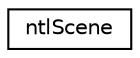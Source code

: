 digraph G
{
  edge [fontname="Helvetica",fontsize="10",labelfontname="Helvetica",labelfontsize="10"];
  node [fontname="Helvetica",fontsize="10",shape=record];
  rankdir=LR;
  Node1 [label="ntlScene",height=0.2,width=0.4,color="black", fillcolor="white", style="filled",URL="$dd/d46/classntlScene.html"];
}
